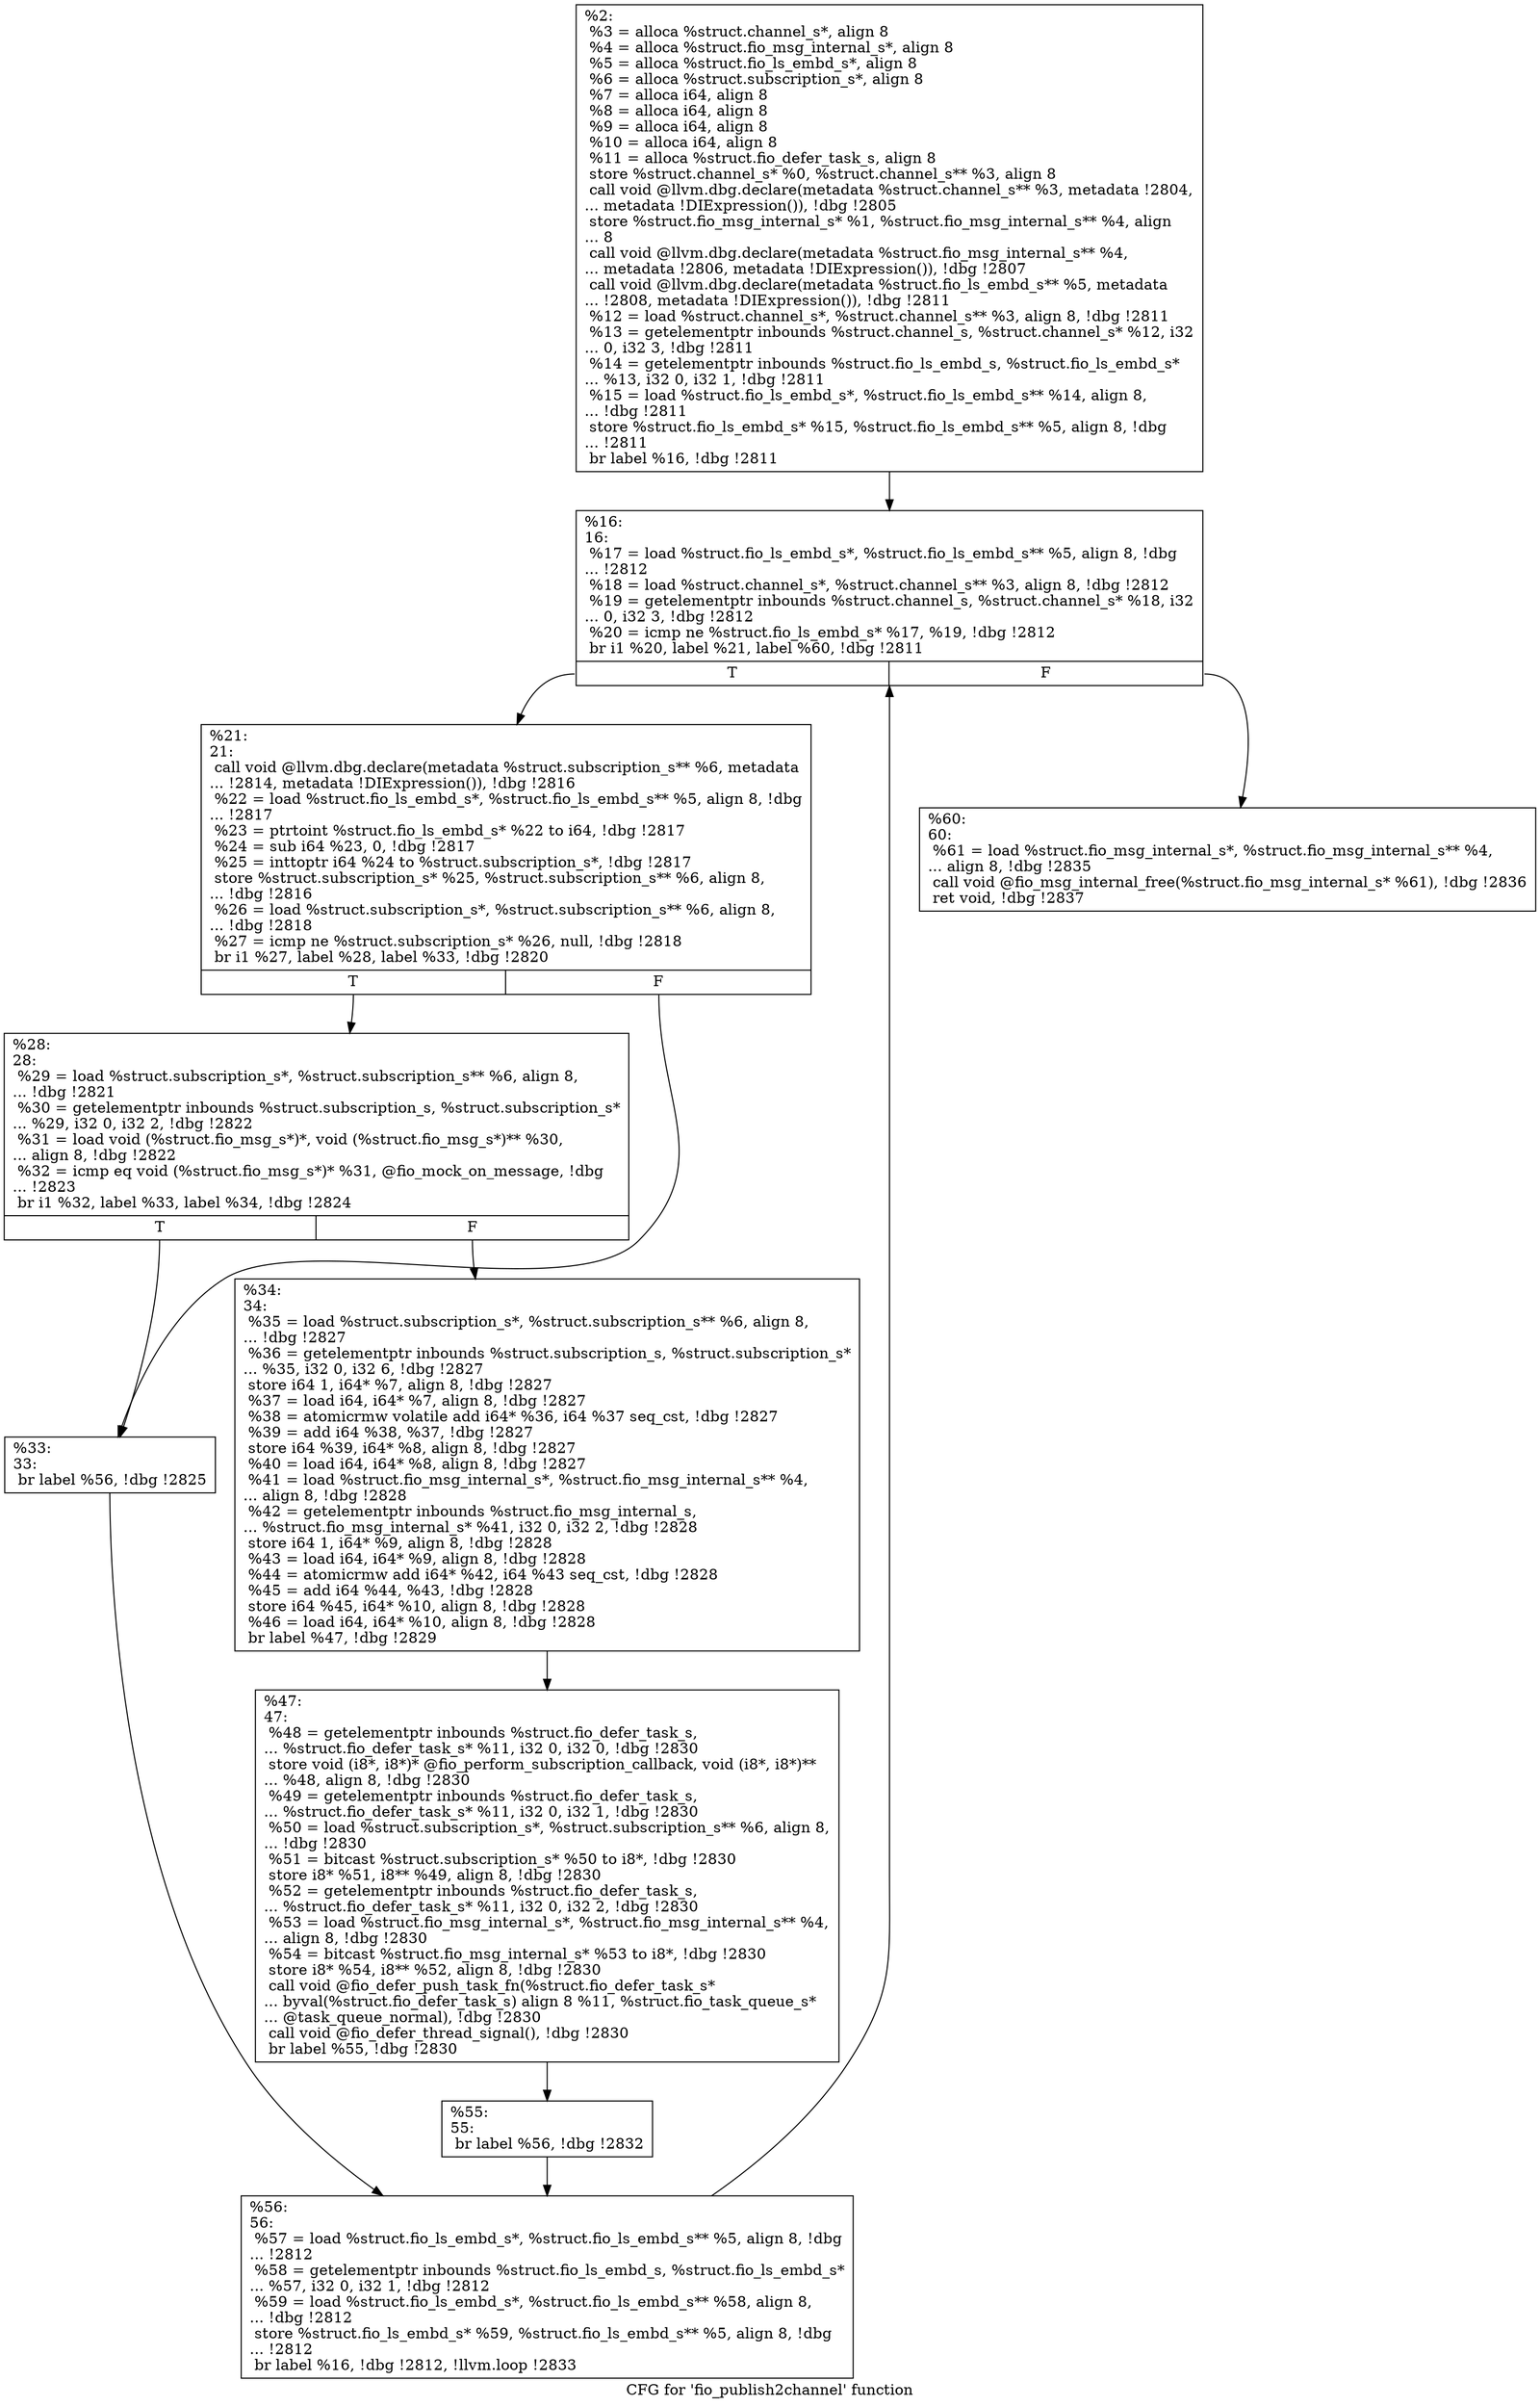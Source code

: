 digraph "CFG for 'fio_publish2channel' function" {
	label="CFG for 'fio_publish2channel' function";

	Node0x5568515eb330 [shape=record,label="{%2:\l  %3 = alloca %struct.channel_s*, align 8\l  %4 = alloca %struct.fio_msg_internal_s*, align 8\l  %5 = alloca %struct.fio_ls_embd_s*, align 8\l  %6 = alloca %struct.subscription_s*, align 8\l  %7 = alloca i64, align 8\l  %8 = alloca i64, align 8\l  %9 = alloca i64, align 8\l  %10 = alloca i64, align 8\l  %11 = alloca %struct.fio_defer_task_s, align 8\l  store %struct.channel_s* %0, %struct.channel_s** %3, align 8\l  call void @llvm.dbg.declare(metadata %struct.channel_s** %3, metadata !2804,\l... metadata !DIExpression()), !dbg !2805\l  store %struct.fio_msg_internal_s* %1, %struct.fio_msg_internal_s** %4, align\l... 8\l  call void @llvm.dbg.declare(metadata %struct.fio_msg_internal_s** %4,\l... metadata !2806, metadata !DIExpression()), !dbg !2807\l  call void @llvm.dbg.declare(metadata %struct.fio_ls_embd_s** %5, metadata\l... !2808, metadata !DIExpression()), !dbg !2811\l  %12 = load %struct.channel_s*, %struct.channel_s** %3, align 8, !dbg !2811\l  %13 = getelementptr inbounds %struct.channel_s, %struct.channel_s* %12, i32\l... 0, i32 3, !dbg !2811\l  %14 = getelementptr inbounds %struct.fio_ls_embd_s, %struct.fio_ls_embd_s*\l... %13, i32 0, i32 1, !dbg !2811\l  %15 = load %struct.fio_ls_embd_s*, %struct.fio_ls_embd_s** %14, align 8,\l... !dbg !2811\l  store %struct.fio_ls_embd_s* %15, %struct.fio_ls_embd_s** %5, align 8, !dbg\l... !2811\l  br label %16, !dbg !2811\l}"];
	Node0x5568515eb330 -> Node0x5568515ebfc0;
	Node0x5568515ebfc0 [shape=record,label="{%16:\l16:                                               \l  %17 = load %struct.fio_ls_embd_s*, %struct.fio_ls_embd_s** %5, align 8, !dbg\l... !2812\l  %18 = load %struct.channel_s*, %struct.channel_s** %3, align 8, !dbg !2812\l  %19 = getelementptr inbounds %struct.channel_s, %struct.channel_s* %18, i32\l... 0, i32 3, !dbg !2812\l  %20 = icmp ne %struct.fio_ls_embd_s* %17, %19, !dbg !2812\l  br i1 %20, label %21, label %60, !dbg !2811\l|{<s0>T|<s1>F}}"];
	Node0x5568515ebfc0:s0 -> Node0x5568515ec010;
	Node0x5568515ebfc0:s1 -> Node0x5568515ec240;
	Node0x5568515ec010 [shape=record,label="{%21:\l21:                                               \l  call void @llvm.dbg.declare(metadata %struct.subscription_s** %6, metadata\l... !2814, metadata !DIExpression()), !dbg !2816\l  %22 = load %struct.fio_ls_embd_s*, %struct.fio_ls_embd_s** %5, align 8, !dbg\l... !2817\l  %23 = ptrtoint %struct.fio_ls_embd_s* %22 to i64, !dbg !2817\l  %24 = sub i64 %23, 0, !dbg !2817\l  %25 = inttoptr i64 %24 to %struct.subscription_s*, !dbg !2817\l  store %struct.subscription_s* %25, %struct.subscription_s** %6, align 8,\l... !dbg !2816\l  %26 = load %struct.subscription_s*, %struct.subscription_s** %6, align 8,\l... !dbg !2818\l  %27 = icmp ne %struct.subscription_s* %26, null, !dbg !2818\l  br i1 %27, label %28, label %33, !dbg !2820\l|{<s0>T|<s1>F}}"];
	Node0x5568515ec010:s0 -> Node0x5568515ec060;
	Node0x5568515ec010:s1 -> Node0x5568515ec0b0;
	Node0x5568515ec060 [shape=record,label="{%28:\l28:                                               \l  %29 = load %struct.subscription_s*, %struct.subscription_s** %6, align 8,\l... !dbg !2821\l  %30 = getelementptr inbounds %struct.subscription_s, %struct.subscription_s*\l... %29, i32 0, i32 2, !dbg !2822\l  %31 = load void (%struct.fio_msg_s*)*, void (%struct.fio_msg_s*)** %30,\l... align 8, !dbg !2822\l  %32 = icmp eq void (%struct.fio_msg_s*)* %31, @fio_mock_on_message, !dbg\l... !2823\l  br i1 %32, label %33, label %34, !dbg !2824\l|{<s0>T|<s1>F}}"];
	Node0x5568515ec060:s0 -> Node0x5568515ec0b0;
	Node0x5568515ec060:s1 -> Node0x5568515ec100;
	Node0x5568515ec0b0 [shape=record,label="{%33:\l33:                                               \l  br label %56, !dbg !2825\l}"];
	Node0x5568515ec0b0 -> Node0x5568515ec1f0;
	Node0x5568515ec100 [shape=record,label="{%34:\l34:                                               \l  %35 = load %struct.subscription_s*, %struct.subscription_s** %6, align 8,\l... !dbg !2827\l  %36 = getelementptr inbounds %struct.subscription_s, %struct.subscription_s*\l... %35, i32 0, i32 6, !dbg !2827\l  store i64 1, i64* %7, align 8, !dbg !2827\l  %37 = load i64, i64* %7, align 8, !dbg !2827\l  %38 = atomicrmw volatile add i64* %36, i64 %37 seq_cst, !dbg !2827\l  %39 = add i64 %38, %37, !dbg !2827\l  store i64 %39, i64* %8, align 8, !dbg !2827\l  %40 = load i64, i64* %8, align 8, !dbg !2827\l  %41 = load %struct.fio_msg_internal_s*, %struct.fio_msg_internal_s** %4,\l... align 8, !dbg !2828\l  %42 = getelementptr inbounds %struct.fio_msg_internal_s,\l... %struct.fio_msg_internal_s* %41, i32 0, i32 2, !dbg !2828\l  store i64 1, i64* %9, align 8, !dbg !2828\l  %43 = load i64, i64* %9, align 8, !dbg !2828\l  %44 = atomicrmw add i64* %42, i64 %43 seq_cst, !dbg !2828\l  %45 = add i64 %44, %43, !dbg !2828\l  store i64 %45, i64* %10, align 8, !dbg !2828\l  %46 = load i64, i64* %10, align 8, !dbg !2828\l  br label %47, !dbg !2829\l}"];
	Node0x5568515ec100 -> Node0x5568515ec150;
	Node0x5568515ec150 [shape=record,label="{%47:\l47:                                               \l  %48 = getelementptr inbounds %struct.fio_defer_task_s,\l... %struct.fio_defer_task_s* %11, i32 0, i32 0, !dbg !2830\l  store void (i8*, i8*)* @fio_perform_subscription_callback, void (i8*, i8*)**\l... %48, align 8, !dbg !2830\l  %49 = getelementptr inbounds %struct.fio_defer_task_s,\l... %struct.fio_defer_task_s* %11, i32 0, i32 1, !dbg !2830\l  %50 = load %struct.subscription_s*, %struct.subscription_s** %6, align 8,\l... !dbg !2830\l  %51 = bitcast %struct.subscription_s* %50 to i8*, !dbg !2830\l  store i8* %51, i8** %49, align 8, !dbg !2830\l  %52 = getelementptr inbounds %struct.fio_defer_task_s,\l... %struct.fio_defer_task_s* %11, i32 0, i32 2, !dbg !2830\l  %53 = load %struct.fio_msg_internal_s*, %struct.fio_msg_internal_s** %4,\l... align 8, !dbg !2830\l  %54 = bitcast %struct.fio_msg_internal_s* %53 to i8*, !dbg !2830\l  store i8* %54, i8** %52, align 8, !dbg !2830\l  call void @fio_defer_push_task_fn(%struct.fio_defer_task_s*\l... byval(%struct.fio_defer_task_s) align 8 %11, %struct.fio_task_queue_s*\l... @task_queue_normal), !dbg !2830\l  call void @fio_defer_thread_signal(), !dbg !2830\l  br label %55, !dbg !2830\l}"];
	Node0x5568515ec150 -> Node0x5568515ec1a0;
	Node0x5568515ec1a0 [shape=record,label="{%55:\l55:                                               \l  br label %56, !dbg !2832\l}"];
	Node0x5568515ec1a0 -> Node0x5568515ec1f0;
	Node0x5568515ec1f0 [shape=record,label="{%56:\l56:                                               \l  %57 = load %struct.fio_ls_embd_s*, %struct.fio_ls_embd_s** %5, align 8, !dbg\l... !2812\l  %58 = getelementptr inbounds %struct.fio_ls_embd_s, %struct.fio_ls_embd_s*\l... %57, i32 0, i32 1, !dbg !2812\l  %59 = load %struct.fio_ls_embd_s*, %struct.fio_ls_embd_s** %58, align 8,\l... !dbg !2812\l  store %struct.fio_ls_embd_s* %59, %struct.fio_ls_embd_s** %5, align 8, !dbg\l... !2812\l  br label %16, !dbg !2812, !llvm.loop !2833\l}"];
	Node0x5568515ec1f0 -> Node0x5568515ebfc0;
	Node0x5568515ec240 [shape=record,label="{%60:\l60:                                               \l  %61 = load %struct.fio_msg_internal_s*, %struct.fio_msg_internal_s** %4,\l... align 8, !dbg !2835\l  call void @fio_msg_internal_free(%struct.fio_msg_internal_s* %61), !dbg !2836\l  ret void, !dbg !2837\l}"];
}
